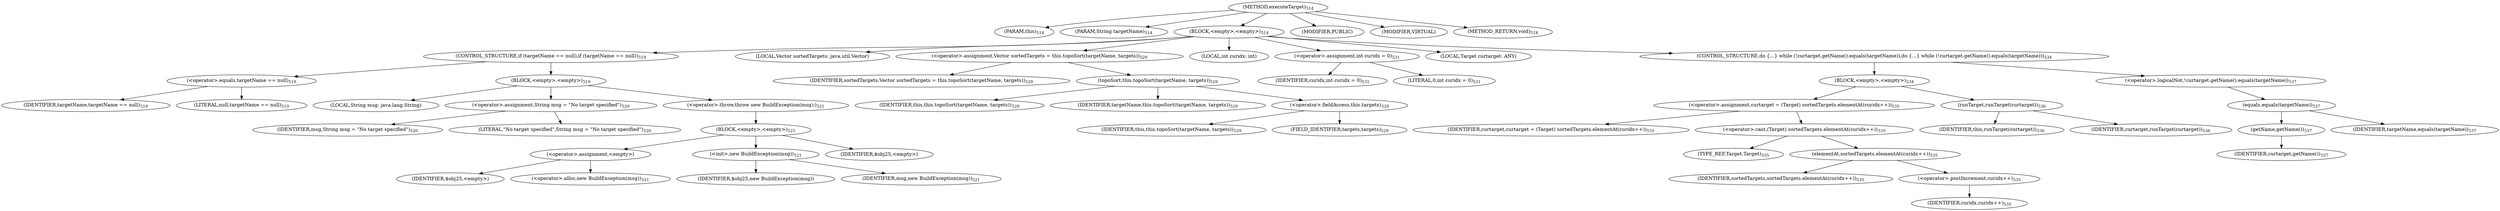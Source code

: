 digraph "executeTarget" {  
"1512" [label = <(METHOD,executeTarget)<SUB>514</SUB>> ]
"76" [label = <(PARAM,this)<SUB>514</SUB>> ]
"1513" [label = <(PARAM,String targetName)<SUB>514</SUB>> ]
"1514" [label = <(BLOCK,&lt;empty&gt;,&lt;empty&gt;)<SUB>514</SUB>> ]
"1515" [label = <(CONTROL_STRUCTURE,if (targetName == null),if (targetName == null))<SUB>519</SUB>> ]
"1516" [label = <(&lt;operator&gt;.equals,targetName == null)<SUB>519</SUB>> ]
"1517" [label = <(IDENTIFIER,targetName,targetName == null)<SUB>519</SUB>> ]
"1518" [label = <(LITERAL,null,targetName == null)<SUB>519</SUB>> ]
"1519" [label = <(BLOCK,&lt;empty&gt;,&lt;empty&gt;)<SUB>519</SUB>> ]
"1520" [label = <(LOCAL,String msg: java.lang.String)> ]
"1521" [label = <(&lt;operator&gt;.assignment,String msg = &quot;No target specified&quot;)<SUB>520</SUB>> ]
"1522" [label = <(IDENTIFIER,msg,String msg = &quot;No target specified&quot;)<SUB>520</SUB>> ]
"1523" [label = <(LITERAL,&quot;No target specified&quot;,String msg = &quot;No target specified&quot;)<SUB>520</SUB>> ]
"1524" [label = <(&lt;operator&gt;.throw,throw new BuildException(msg);)<SUB>521</SUB>> ]
"1525" [label = <(BLOCK,&lt;empty&gt;,&lt;empty&gt;)<SUB>521</SUB>> ]
"1526" [label = <(&lt;operator&gt;.assignment,&lt;empty&gt;)> ]
"1527" [label = <(IDENTIFIER,$obj25,&lt;empty&gt;)> ]
"1528" [label = <(&lt;operator&gt;.alloc,new BuildException(msg))<SUB>521</SUB>> ]
"1529" [label = <(&lt;init&gt;,new BuildException(msg))<SUB>521</SUB>> ]
"1530" [label = <(IDENTIFIER,$obj25,new BuildException(msg))> ]
"1531" [label = <(IDENTIFIER,msg,new BuildException(msg))<SUB>521</SUB>> ]
"1532" [label = <(IDENTIFIER,$obj25,&lt;empty&gt;)> ]
"1533" [label = <(LOCAL,Vector sortedTargets: java.util.Vector)> ]
"1534" [label = <(&lt;operator&gt;.assignment,Vector sortedTargets = this.topoSort(targetName, targets))<SUB>529</SUB>> ]
"1535" [label = <(IDENTIFIER,sortedTargets,Vector sortedTargets = this.topoSort(targetName, targets))<SUB>529</SUB>> ]
"1536" [label = <(topoSort,this.topoSort(targetName, targets))<SUB>529</SUB>> ]
"75" [label = <(IDENTIFIER,this,this.topoSort(targetName, targets))<SUB>529</SUB>> ]
"1537" [label = <(IDENTIFIER,targetName,this.topoSort(targetName, targets))<SUB>529</SUB>> ]
"1538" [label = <(&lt;operator&gt;.fieldAccess,this.targets)<SUB>529</SUB>> ]
"1539" [label = <(IDENTIFIER,this,this.topoSort(targetName, targets))<SUB>529</SUB>> ]
"1540" [label = <(FIELD_IDENTIFIER,targets,targets)<SUB>529</SUB>> ]
"1541" [label = <(LOCAL,int curidx: int)> ]
"1542" [label = <(&lt;operator&gt;.assignment,int curidx = 0)<SUB>531</SUB>> ]
"1543" [label = <(IDENTIFIER,curidx,int curidx = 0)<SUB>531</SUB>> ]
"1544" [label = <(LITERAL,0,int curidx = 0)<SUB>531</SUB>> ]
"1545" [label = <(LOCAL,Target curtarget: ANY)> ]
"1546" [label = <(CONTROL_STRUCTURE,do {...} while (!curtarget.getName().equals(targetName)),do {...} while (!curtarget.getName().equals(targetName)))<SUB>534</SUB>> ]
"1547" [label = <(BLOCK,&lt;empty&gt;,&lt;empty&gt;)<SUB>534</SUB>> ]
"1548" [label = <(&lt;operator&gt;.assignment,curtarget = (Target) sortedTargets.elementAt(curidx++))<SUB>535</SUB>> ]
"1549" [label = <(IDENTIFIER,curtarget,curtarget = (Target) sortedTargets.elementAt(curidx++))<SUB>535</SUB>> ]
"1550" [label = <(&lt;operator&gt;.cast,(Target) sortedTargets.elementAt(curidx++))<SUB>535</SUB>> ]
"1551" [label = <(TYPE_REF,Target,Target)<SUB>535</SUB>> ]
"1552" [label = <(elementAt,sortedTargets.elementAt(curidx++))<SUB>535</SUB>> ]
"1553" [label = <(IDENTIFIER,sortedTargets,sortedTargets.elementAt(curidx++))<SUB>535</SUB>> ]
"1554" [label = <(&lt;operator&gt;.postIncrement,curidx++)<SUB>535</SUB>> ]
"1555" [label = <(IDENTIFIER,curidx,curidx++)<SUB>535</SUB>> ]
"1556" [label = <(runTarget,runTarget(curtarget))<SUB>536</SUB>> ]
"77" [label = <(IDENTIFIER,this,runTarget(curtarget))<SUB>536</SUB>> ]
"1557" [label = <(IDENTIFIER,curtarget,runTarget(curtarget))<SUB>536</SUB>> ]
"1558" [label = <(&lt;operator&gt;.logicalNot,!curtarget.getName().equals(targetName))<SUB>537</SUB>> ]
"1559" [label = <(equals,equals(targetName))<SUB>537</SUB>> ]
"1560" [label = <(getName,getName())<SUB>537</SUB>> ]
"1561" [label = <(IDENTIFIER,curtarget,getName())<SUB>537</SUB>> ]
"1562" [label = <(IDENTIFIER,targetName,equals(targetName))<SUB>537</SUB>> ]
"1563" [label = <(MODIFIER,PUBLIC)> ]
"1564" [label = <(MODIFIER,VIRTUAL)> ]
"1565" [label = <(METHOD_RETURN,void)<SUB>514</SUB>> ]
  "1512" -> "76" 
  "1512" -> "1513" 
  "1512" -> "1514" 
  "1512" -> "1563" 
  "1512" -> "1564" 
  "1512" -> "1565" 
  "1514" -> "1515" 
  "1514" -> "1533" 
  "1514" -> "1534" 
  "1514" -> "1541" 
  "1514" -> "1542" 
  "1514" -> "1545" 
  "1514" -> "1546" 
  "1515" -> "1516" 
  "1515" -> "1519" 
  "1516" -> "1517" 
  "1516" -> "1518" 
  "1519" -> "1520" 
  "1519" -> "1521" 
  "1519" -> "1524" 
  "1521" -> "1522" 
  "1521" -> "1523" 
  "1524" -> "1525" 
  "1525" -> "1526" 
  "1525" -> "1529" 
  "1525" -> "1532" 
  "1526" -> "1527" 
  "1526" -> "1528" 
  "1529" -> "1530" 
  "1529" -> "1531" 
  "1534" -> "1535" 
  "1534" -> "1536" 
  "1536" -> "75" 
  "1536" -> "1537" 
  "1536" -> "1538" 
  "1538" -> "1539" 
  "1538" -> "1540" 
  "1542" -> "1543" 
  "1542" -> "1544" 
  "1546" -> "1547" 
  "1546" -> "1558" 
  "1547" -> "1548" 
  "1547" -> "1556" 
  "1548" -> "1549" 
  "1548" -> "1550" 
  "1550" -> "1551" 
  "1550" -> "1552" 
  "1552" -> "1553" 
  "1552" -> "1554" 
  "1554" -> "1555" 
  "1556" -> "77" 
  "1556" -> "1557" 
  "1558" -> "1559" 
  "1559" -> "1560" 
  "1559" -> "1562" 
  "1560" -> "1561" 
}
